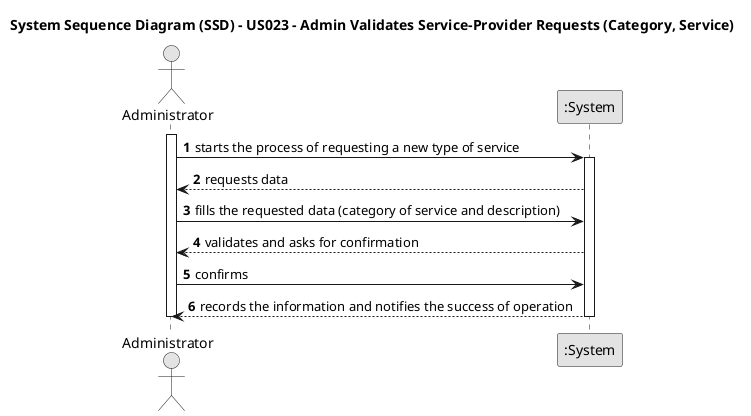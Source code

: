 @startuml
skinparam monochrome true
skinparam packageStyle rectangle
skinparam shadowing false

title System Sequence Diagram (SSD) - US023 - Admin Validates Service-Provider Requests (Category, Service)


autonumber

actor Administrator as admin
participant ":System" as System

activate admin
    admin -> System : starts the process of requesting a new type of service
    activate System
        System --> admin : requests data
        admin -> System : fills the requested data (category of service and description)
        System --> admin : validates and asks for confirmation
        admin -> System : confirms
        System --> admin : records the information and notifies the success of operation
    deactivate System
deactivate admin


@enduml